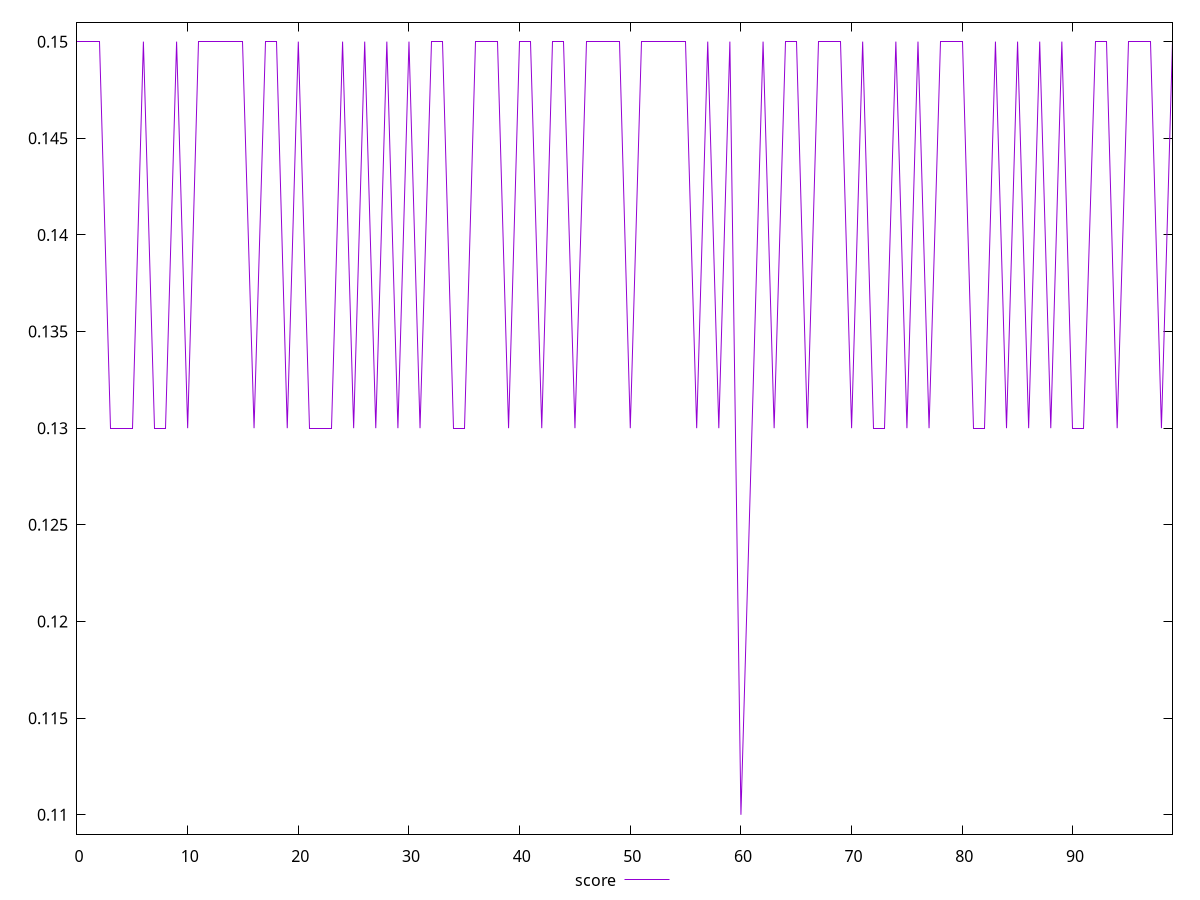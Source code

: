 reset

$score <<EOF
0 0.15
1 0.15
2 0.15
3 0.13
4 0.13
5 0.13
6 0.15
7 0.13
8 0.13
9 0.15
10 0.13
11 0.15
12 0.15
13 0.15
14 0.15
15 0.15
16 0.13
17 0.15
18 0.15
19 0.13
20 0.15
21 0.13
22 0.13
23 0.13
24 0.15
25 0.13
26 0.15
27 0.13
28 0.15
29 0.13
30 0.15
31 0.13
32 0.15
33 0.15
34 0.13
35 0.13
36 0.15
37 0.15
38 0.15
39 0.13
40 0.15
41 0.15
42 0.13
43 0.15
44 0.15
45 0.13
46 0.15
47 0.15
48 0.15
49 0.15
50 0.13
51 0.15
52 0.15
53 0.15
54 0.15
55 0.15
56 0.13
57 0.15
58 0.13
59 0.15
60 0.11
61 0.13
62 0.15
63 0.13
64 0.15
65 0.15
66 0.13
67 0.15
68 0.15
69 0.15
70 0.13
71 0.15
72 0.13
73 0.13
74 0.15
75 0.13
76 0.15
77 0.13
78 0.15
79 0.15
80 0.15
81 0.13
82 0.13
83 0.15
84 0.13
85 0.15
86 0.13
87 0.15
88 0.13
89 0.15
90 0.13
91 0.13
92 0.15
93 0.15
94 0.13
95 0.15
96 0.15
97 0.15
98 0.13
99 0.15
EOF

set key outside below
set xrange [0:99]
set yrange [0.109:0.151]
set trange [0.109:0.151]
set terminal svg size 640, 500 enhanced background rgb 'white'
set output "reports/report_00033_2021-03-01T14-23-16.841Z/uses-text-compression/samples/astro-inner/score/values.svg"

plot $score title "score" with line

reset
